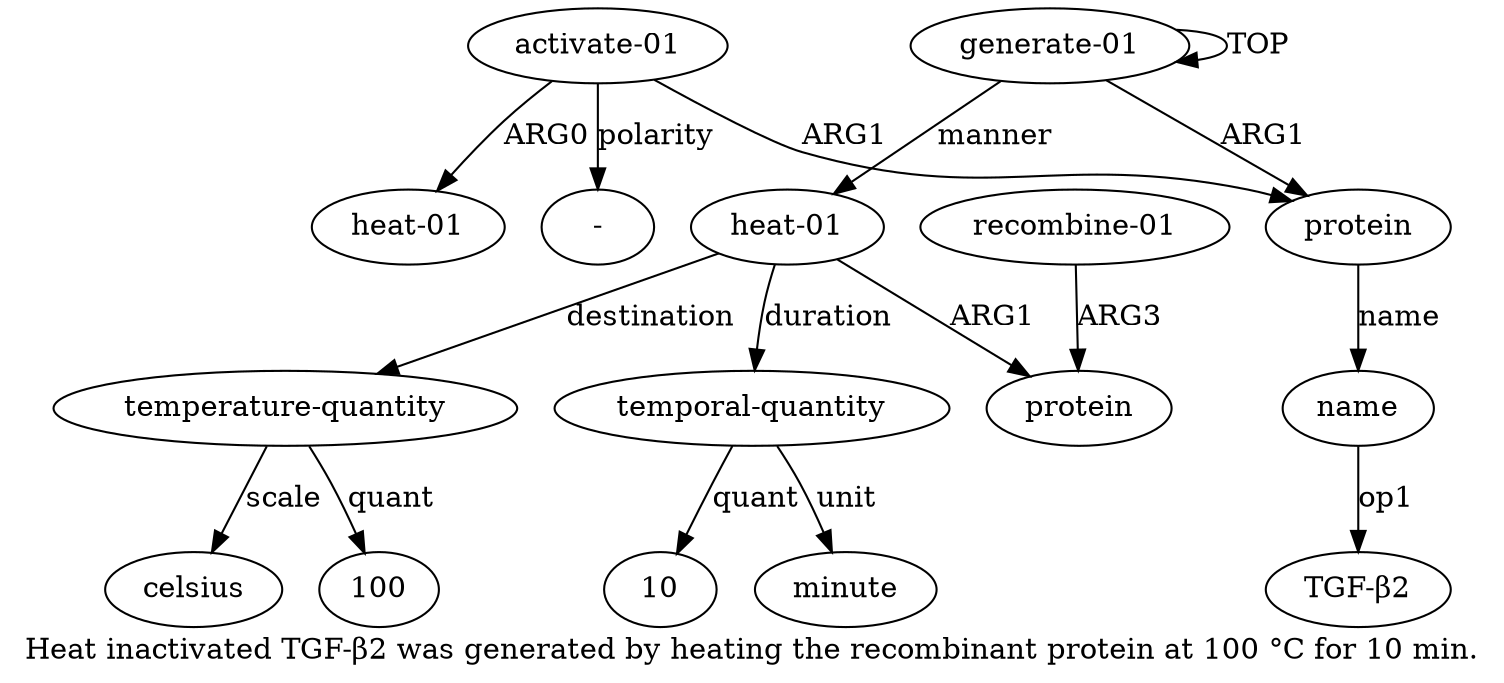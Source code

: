 digraph  {
	graph [label="Heat inactivated TGF-β2 was generated by heating the recombinant protein at 100 °C for 10 min."];
	node [label="\N"];
	"a3 -"	 [color=black,
		gold_ind=-1,
		gold_label="-",
		label="-",
		test_ind=-1,
		test_label="-"];
	"a10 10"	 [color=black,
		gold_ind=-1,
		gold_label=10,
		label=10,
		test_ind=-1,
		test_label=10];
	a11	 [color=black,
		gold_ind=11,
		gold_label=minute,
		label=minute,
		test_ind=11,
		test_label=minute];
	a10	 [color=black,
		gold_ind=10,
		gold_label="temporal-quantity",
		label="temporal-quantity",
		test_ind=10,
		test_label="temporal-quantity"];
	a10 -> "a10 10" [key=0,
	color=black,
	gold_label=quant,
	label=quant,
	test_label=quant];
a10 -> a11 [key=0,
color=black,
gold_label=unit,
label=unit,
test_label=unit];
"a2 TGF-β2" [color=black,
gold_ind=-1,
gold_label="TGF-β2",
label="TGF-β2",
test_ind=-1,
test_label="TGF-β2"];
a1 [color=black,
gold_ind=1,
gold_label=protein,
label=protein,
test_ind=1,
test_label=protein];
a2 [color=black,
gold_ind=2,
gold_label=name,
label=name,
test_ind=2,
test_label=name];
a1 -> a2 [key=0,
color=black,
gold_label=name,
label=name,
test_label=name];
a0 [color=black,
gold_ind=0,
gold_label="generate-01",
label="generate-01",
test_ind=0,
test_label="generate-01"];
a0 -> a1 [key=0,
color=black,
gold_label=ARG1,
label=ARG1,
test_label=ARG1];
a0 -> a0 [key=0,
color=black,
gold_label=TOP,
label=TOP,
test_label=TOP];
a5 [color=black,
gold_ind=5,
gold_label="heat-01",
label="heat-01",
test_ind=5,
test_label="heat-01"];
a0 -> a5 [key=0,
color=black,
gold_label=manner,
label=manner,
test_label=manner];
a3 [color=black,
gold_ind=3,
gold_label="activate-01",
label="activate-01",
test_ind=3,
test_label="activate-01"];
a3 -> "a3 -" [key=0,
color=black,
gold_label=polarity,
label=polarity,
test_label=polarity];
a3 -> a1 [key=0,
color=black,
gold_label=ARG1,
label=ARG1,
test_label=ARG1];
a4 [color=black,
gold_ind=4,
gold_label="heat-01",
label="heat-01",
test_ind=4,
test_label="heat-01"];
a3 -> a4 [key=0,
color=black,
gold_label=ARG0,
label=ARG0,
test_label=ARG0];
a2 -> "a2 TGF-β2" [key=0,
color=black,
gold_label=op1,
label=op1,
test_label=op1];
a5 -> a10 [key=0,
color=black,
gold_label=duration,
label=duration,
test_label=duration];
a6 [color=black,
gold_ind=6,
gold_label=protein,
label=protein,
test_ind=6,
test_label=protein];
a5 -> a6 [key=0,
color=black,
gold_label=ARG1,
label=ARG1,
test_label=ARG1];
a8 [color=black,
gold_ind=8,
gold_label="temperature-quantity",
label="temperature-quantity",
test_ind=8,
test_label="temperature-quantity"];
a5 -> a8 [key=0,
color=black,
gold_label=destination,
label=destination,
test_label=destination];
a7 [color=black,
gold_ind=7,
gold_label="recombine-01",
label="recombine-01",
test_ind=7,
test_label="recombine-01"];
a7 -> a6 [key=0,
color=black,
gold_label=ARG3,
label=ARG3,
test_label=ARG3];
a9 [color=black,
gold_ind=9,
gold_label=celsius,
label=celsius,
test_ind=9,
test_label=celsius];
a8 -> a9 [key=0,
color=black,
gold_label=scale,
label=scale,
test_label=scale];
"a8 100" [color=black,
gold_ind=-1,
gold_label=100,
label=100,
test_ind=-1,
test_label=100];
a8 -> "a8 100" [key=0,
color=black,
gold_label=quant,
label=quant,
test_label=quant];
}
